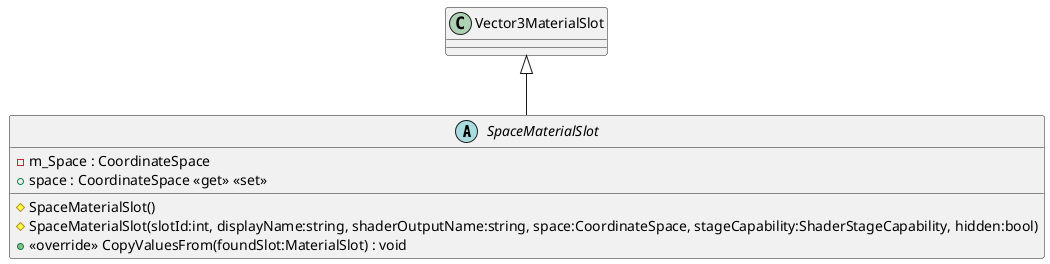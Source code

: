@startuml
abstract class SpaceMaterialSlot {
    - m_Space : CoordinateSpace
    + space : CoordinateSpace <<get>> <<set>>
    # SpaceMaterialSlot()
    # SpaceMaterialSlot(slotId:int, displayName:string, shaderOutputName:string, space:CoordinateSpace, stageCapability:ShaderStageCapability, hidden:bool)
    + <<override>> CopyValuesFrom(foundSlot:MaterialSlot) : void
}
Vector3MaterialSlot <|-- SpaceMaterialSlot
@enduml
